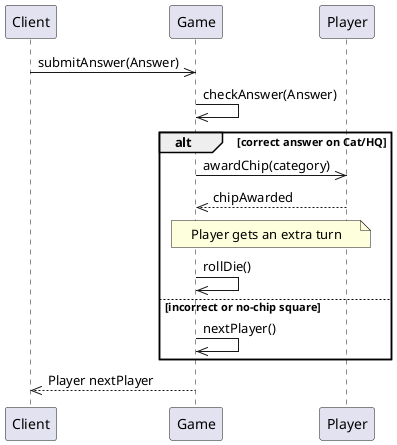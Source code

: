 @startuml
    participant Client
    participant Game
    participant Player

    Client->>Game: submitAnswer(Answer)
    Game->>Game: checkAnswer(Answer)
    alt correct answer on Cat/HQ
      Game->>Player: awardChip(category)
      Player-->>Game: chipAwarded
      note over Game, Player
        Player gets an extra turn
      end note
      Game->>Game: rollDie()
    else incorrect or no‐chip square
      Game->>Game: nextPlayer()
    end
    Game-->>Client: Player nextPlayer
    
@enduml